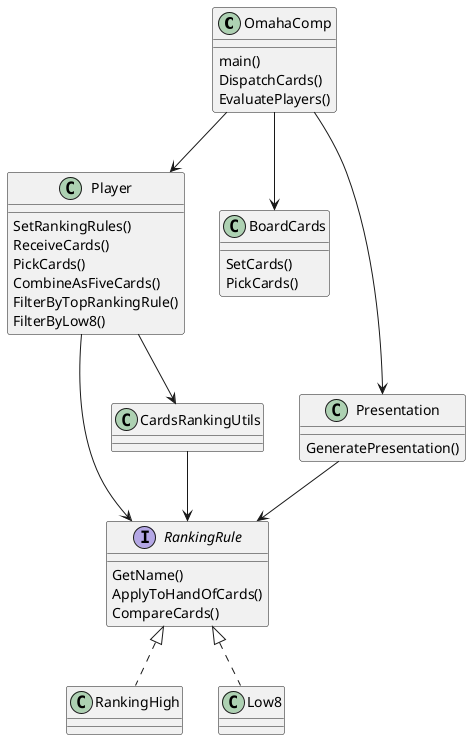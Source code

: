 @startuml OmahaHiLo_CD

show methods
show fields

class OmahaComp {
    main()
    DispatchCards()
    EvaluatePlayers()
}
class Player {
    SetRankingRules()
    ReceiveCards()
    PickCards()
    CombineAsFiveCards()
    FilterByTopRankingRule()
    FilterByLow8()

}
class BoardCards {
    SetCards()
    PickCards()
}
class Presentation {
    GeneratePresentation()
}

interface RankingRule {
    GetName()
    ApplyToHandOfCards()
    CompareCards()
}



class CardsRankingUtils{

}

OmahaComp-->Player
OmahaComp-->BoardCards
OmahaComp-->Presentation
Player-->RankingRule
Presentation-->RankingRule
CardsRankingUtils-->RankingRule
Player-->CardsRankingUtils
RankingRule<|.. RankingHigh
RankingRule<|.. Low8
@enduml